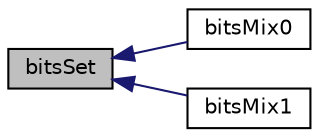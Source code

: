 digraph "bitsSet"
{
  edge [fontname="Helvetica",fontsize="10",labelfontname="Helvetica",labelfontsize="10"];
  node [fontname="Helvetica",fontsize="10",shape=record];
  rankdir="LR";
  Node44 [label="bitsSet",height=0.2,width=0.4,color="black", fillcolor="grey75", style="filled", fontcolor="black"];
  Node44 -> Node45 [dir="back",color="midnightblue",fontsize="10",style="solid",fontname="Helvetica"];
  Node45 [label="bitsMix0",height=0.2,width=0.4,color="black", fillcolor="white", style="filled",URL="$d6/d93/generic__util_8h.html#a4f87a58ad3079927db8daa8ec909bbfc"];
  Node44 -> Node46 [dir="back",color="midnightblue",fontsize="10",style="solid",fontname="Helvetica"];
  Node46 [label="bitsMix1",height=0.2,width=0.4,color="black", fillcolor="white", style="filled",URL="$d6/d93/generic__util_8h.html#ad2242c8354787c2a19f079dc79fb376f"];
}
